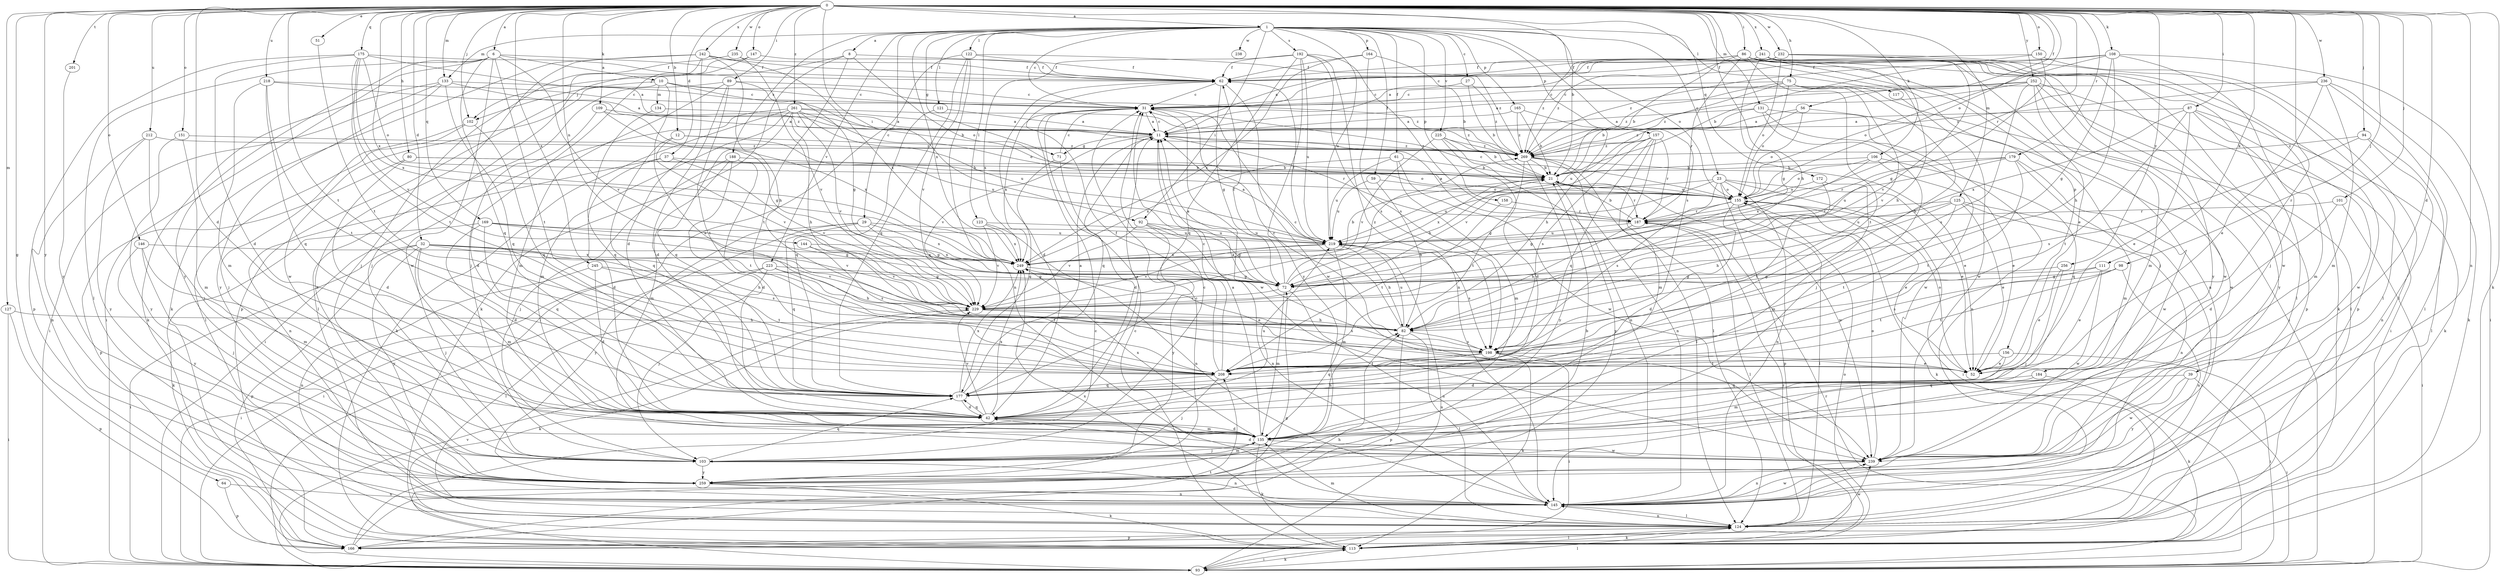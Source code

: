strict digraph  {
0;
1;
6;
8;
10;
11;
12;
21;
23;
27;
29;
31;
32;
37;
39;
42;
51;
52;
56;
59;
61;
62;
64;
71;
72;
75;
80;
82;
86;
87;
89;
92;
93;
94;
98;
101;
102;
103;
106;
108;
109;
111;
113;
117;
121;
122;
123;
124;
125;
127;
131;
133;
134;
135;
144;
145;
146;
147;
150;
151;
155;
156;
157;
158;
164;
165;
166;
169;
172;
175;
177;
179;
184;
187;
188;
192;
198;
201;
208;
212;
218;
219;
223;
225;
229;
232;
235;
236;
238;
239;
241;
242;
245;
249;
252;
256;
259;
261;
269;
0 -> 1  [label=a];
0 -> 6  [label=a];
0 -> 12  [label=b];
0 -> 21  [label=b];
0 -> 32  [label=d];
0 -> 37  [label=d];
0 -> 39  [label=d];
0 -> 42  [label=d];
0 -> 51  [label=e];
0 -> 56  [label=f];
0 -> 64  [label=g];
0 -> 75  [label=h];
0 -> 80  [label=h];
0 -> 82  [label=h];
0 -> 86  [label=i];
0 -> 87  [label=i];
0 -> 89  [label=i];
0 -> 92  [label=i];
0 -> 94  [label=j];
0 -> 98  [label=j];
0 -> 101  [label=j];
0 -> 102  [label=j];
0 -> 106  [label=k];
0 -> 108  [label=k];
0 -> 109  [label=k];
0 -> 111  [label=k];
0 -> 113  [label=k];
0 -> 125  [label=m];
0 -> 127  [label=m];
0 -> 131  [label=m];
0 -> 133  [label=m];
0 -> 144  [label=n];
0 -> 145  [label=n];
0 -> 146  [label=o];
0 -> 147  [label=o];
0 -> 150  [label=o];
0 -> 151  [label=o];
0 -> 155  [label=o];
0 -> 156  [label=p];
0 -> 169  [label=q];
0 -> 172  [label=q];
0 -> 175  [label=q];
0 -> 179  [label=r];
0 -> 184  [label=r];
0 -> 187  [label=r];
0 -> 201  [label=t];
0 -> 208  [label=t];
0 -> 212  [label=u];
0 -> 218  [label=u];
0 -> 232  [label=w];
0 -> 235  [label=w];
0 -> 236  [label=w];
0 -> 241  [label=x];
0 -> 242  [label=x];
0 -> 245  [label=x];
0 -> 249  [label=x];
0 -> 252  [label=y];
0 -> 256  [label=y];
0 -> 259  [label=y];
0 -> 261  [label=z];
1 -> 8  [label=a];
1 -> 23  [label=c];
1 -> 27  [label=c];
1 -> 29  [label=c];
1 -> 31  [label=c];
1 -> 59  [label=f];
1 -> 61  [label=f];
1 -> 71  [label=g];
1 -> 92  [label=i];
1 -> 117  [label=l];
1 -> 121  [label=l];
1 -> 122  [label=l];
1 -> 123  [label=l];
1 -> 133  [label=m];
1 -> 155  [label=o];
1 -> 157  [label=p];
1 -> 158  [label=p];
1 -> 164  [label=p];
1 -> 165  [label=p];
1 -> 188  [label=s];
1 -> 192  [label=s];
1 -> 198  [label=s];
1 -> 219  [label=u];
1 -> 223  [label=v];
1 -> 225  [label=v];
1 -> 238  [label=w];
1 -> 249  [label=x];
6 -> 10  [label=a];
6 -> 62  [label=f];
6 -> 93  [label=i];
6 -> 124  [label=l];
6 -> 177  [label=q];
6 -> 208  [label=t];
6 -> 229  [label=v];
6 -> 239  [label=w];
6 -> 259  [label=y];
8 -> 62  [label=f];
8 -> 102  [label=j];
8 -> 113  [label=k];
8 -> 155  [label=o];
8 -> 208  [label=t];
10 -> 21  [label=b];
10 -> 31  [label=c];
10 -> 52  [label=e];
10 -> 102  [label=j];
10 -> 134  [label=m];
10 -> 239  [label=w];
10 -> 269  [label=z];
11 -> 31  [label=c];
11 -> 71  [label=g];
11 -> 177  [label=q];
11 -> 187  [label=r];
11 -> 229  [label=v];
11 -> 269  [label=z];
12 -> 177  [label=q];
12 -> 219  [label=u];
12 -> 229  [label=v];
12 -> 269  [label=z];
21 -> 155  [label=o];
21 -> 187  [label=r];
21 -> 239  [label=w];
21 -> 249  [label=x];
21 -> 259  [label=y];
23 -> 52  [label=e];
23 -> 72  [label=g];
23 -> 93  [label=i];
23 -> 145  [label=n];
23 -> 155  [label=o];
23 -> 166  [label=p];
23 -> 198  [label=s];
23 -> 219  [label=u];
27 -> 21  [label=b];
27 -> 31  [label=c];
27 -> 269  [label=z];
29 -> 72  [label=g];
29 -> 93  [label=i];
29 -> 177  [label=q];
29 -> 219  [label=u];
29 -> 249  [label=x];
29 -> 259  [label=y];
31 -> 11  [label=a];
31 -> 239  [label=w];
31 -> 249  [label=x];
32 -> 82  [label=h];
32 -> 93  [label=i];
32 -> 103  [label=j];
32 -> 135  [label=m];
32 -> 166  [label=p];
32 -> 198  [label=s];
32 -> 229  [label=v];
32 -> 249  [label=x];
32 -> 259  [label=y];
37 -> 21  [label=b];
37 -> 42  [label=d];
37 -> 145  [label=n];
37 -> 229  [label=v];
39 -> 93  [label=i];
39 -> 177  [label=q];
39 -> 239  [label=w];
39 -> 259  [label=y];
42 -> 11  [label=a];
42 -> 135  [label=m];
42 -> 177  [label=q];
42 -> 219  [label=u];
42 -> 229  [label=v];
42 -> 249  [label=x];
51 -> 208  [label=t];
52 -> 11  [label=a];
52 -> 155  [label=o];
56 -> 11  [label=a];
56 -> 155  [label=o];
56 -> 239  [label=w];
56 -> 269  [label=z];
59 -> 82  [label=h];
59 -> 155  [label=o];
59 -> 219  [label=u];
61 -> 21  [label=b];
61 -> 135  [label=m];
61 -> 219  [label=u];
61 -> 239  [label=w];
61 -> 249  [label=x];
62 -> 31  [label=c];
62 -> 42  [label=d];
62 -> 72  [label=g];
62 -> 239  [label=w];
64 -> 145  [label=n];
64 -> 166  [label=p];
71 -> 31  [label=c];
71 -> 42  [label=d];
71 -> 177  [label=q];
72 -> 11  [label=a];
72 -> 21  [label=b];
72 -> 62  [label=f];
72 -> 135  [label=m];
72 -> 145  [label=n];
72 -> 229  [label=v];
72 -> 269  [label=z];
75 -> 21  [label=b];
75 -> 31  [label=c];
75 -> 82  [label=h];
75 -> 124  [label=l];
75 -> 155  [label=o];
75 -> 229  [label=v];
75 -> 269  [label=z];
80 -> 21  [label=b];
80 -> 42  [label=d];
80 -> 155  [label=o];
80 -> 166  [label=p];
82 -> 31  [label=c];
82 -> 124  [label=l];
82 -> 166  [label=p];
82 -> 198  [label=s];
82 -> 219  [label=u];
86 -> 11  [label=a];
86 -> 21  [label=b];
86 -> 62  [label=f];
86 -> 93  [label=i];
86 -> 103  [label=j];
86 -> 113  [label=k];
86 -> 124  [label=l];
86 -> 145  [label=n];
86 -> 166  [label=p];
86 -> 187  [label=r];
86 -> 208  [label=t];
86 -> 269  [label=z];
87 -> 11  [label=a];
87 -> 52  [label=e];
87 -> 113  [label=k];
87 -> 135  [label=m];
87 -> 208  [label=t];
87 -> 239  [label=w];
87 -> 249  [label=x];
89 -> 31  [label=c];
89 -> 42  [label=d];
89 -> 72  [label=g];
89 -> 124  [label=l];
89 -> 135  [label=m];
89 -> 208  [label=t];
92 -> 72  [label=g];
92 -> 145  [label=n];
92 -> 219  [label=u];
92 -> 229  [label=v];
92 -> 259  [label=y];
93 -> 113  [label=k];
93 -> 124  [label=l];
93 -> 187  [label=r];
93 -> 208  [label=t];
93 -> 219  [label=u];
93 -> 229  [label=v];
94 -> 124  [label=l];
94 -> 145  [label=n];
94 -> 198  [label=s];
94 -> 269  [label=z];
98 -> 72  [label=g];
98 -> 145  [label=n];
98 -> 198  [label=s];
98 -> 208  [label=t];
101 -> 42  [label=d];
101 -> 93  [label=i];
101 -> 187  [label=r];
102 -> 103  [label=j];
102 -> 124  [label=l];
102 -> 177  [label=q];
103 -> 31  [label=c];
103 -> 135  [label=m];
103 -> 145  [label=n];
103 -> 177  [label=q];
103 -> 259  [label=y];
106 -> 21  [label=b];
106 -> 52  [label=e];
106 -> 155  [label=o];
106 -> 177  [label=q];
106 -> 249  [label=x];
108 -> 62  [label=f];
108 -> 72  [label=g];
108 -> 82  [label=h];
108 -> 93  [label=i];
108 -> 103  [label=j];
108 -> 155  [label=o];
108 -> 269  [label=z];
109 -> 11  [label=a];
109 -> 42  [label=d];
109 -> 72  [label=g];
109 -> 249  [label=x];
111 -> 52  [label=e];
111 -> 72  [label=g];
111 -> 208  [label=t];
111 -> 239  [label=w];
113 -> 31  [label=c];
113 -> 93  [label=i];
113 -> 124  [label=l];
113 -> 155  [label=o];
113 -> 187  [label=r];
117 -> 239  [label=w];
121 -> 11  [label=a];
121 -> 177  [label=q];
122 -> 62  [label=f];
122 -> 93  [label=i];
122 -> 145  [label=n];
122 -> 177  [label=q];
122 -> 229  [label=v];
122 -> 269  [label=z];
123 -> 145  [label=n];
123 -> 219  [label=u];
123 -> 229  [label=v];
123 -> 249  [label=x];
124 -> 113  [label=k];
124 -> 135  [label=m];
124 -> 145  [label=n];
124 -> 166  [label=p];
124 -> 239  [label=w];
124 -> 249  [label=x];
125 -> 52  [label=e];
125 -> 82  [label=h];
125 -> 124  [label=l];
125 -> 145  [label=n];
125 -> 187  [label=r];
125 -> 208  [label=t];
125 -> 219  [label=u];
127 -> 82  [label=h];
127 -> 93  [label=i];
127 -> 166  [label=p];
131 -> 11  [label=a];
131 -> 103  [label=j];
131 -> 145  [label=n];
131 -> 219  [label=u];
131 -> 239  [label=w];
133 -> 11  [label=a];
133 -> 31  [label=c];
133 -> 93  [label=i];
133 -> 113  [label=k];
133 -> 177  [label=q];
133 -> 259  [label=y];
134 -> 11  [label=a];
134 -> 177  [label=q];
135 -> 11  [label=a];
135 -> 42  [label=d];
135 -> 82  [label=h];
135 -> 103  [label=j];
135 -> 113  [label=k];
135 -> 239  [label=w];
135 -> 249  [label=x];
144 -> 198  [label=s];
144 -> 229  [label=v];
144 -> 249  [label=x];
145 -> 124  [label=l];
145 -> 239  [label=w];
146 -> 103  [label=j];
146 -> 135  [label=m];
146 -> 249  [label=x];
146 -> 259  [label=y];
147 -> 62  [label=f];
147 -> 103  [label=j];
147 -> 166  [label=p];
150 -> 21  [label=b];
150 -> 62  [label=f];
150 -> 72  [label=g];
150 -> 124  [label=l];
151 -> 135  [label=m];
151 -> 259  [label=y];
151 -> 269  [label=z];
155 -> 31  [label=c];
155 -> 42  [label=d];
155 -> 52  [label=e];
155 -> 72  [label=g];
155 -> 113  [label=k];
155 -> 124  [label=l];
155 -> 187  [label=r];
156 -> 42  [label=d];
156 -> 52  [label=e];
156 -> 93  [label=i];
156 -> 208  [label=t];
157 -> 124  [label=l];
157 -> 135  [label=m];
157 -> 177  [label=q];
157 -> 187  [label=r];
157 -> 198  [label=s];
157 -> 229  [label=v];
157 -> 269  [label=z];
158 -> 187  [label=r];
158 -> 208  [label=t];
164 -> 21  [label=b];
164 -> 62  [label=f];
164 -> 198  [label=s];
164 -> 249  [label=x];
165 -> 11  [label=a];
165 -> 21  [label=b];
165 -> 82  [label=h];
165 -> 269  [label=z];
166 -> 31  [label=c];
166 -> 72  [label=g];
166 -> 82  [label=h];
169 -> 42  [label=d];
169 -> 72  [label=g];
169 -> 113  [label=k];
169 -> 177  [label=q];
169 -> 219  [label=u];
169 -> 229  [label=v];
172 -> 135  [label=m];
172 -> 155  [label=o];
172 -> 208  [label=t];
175 -> 11  [label=a];
175 -> 42  [label=d];
175 -> 62  [label=f];
175 -> 155  [label=o];
175 -> 166  [label=p];
175 -> 208  [label=t];
175 -> 229  [label=v];
175 -> 249  [label=x];
177 -> 11  [label=a];
177 -> 42  [label=d];
177 -> 249  [label=x];
179 -> 21  [label=b];
179 -> 135  [label=m];
179 -> 187  [label=r];
179 -> 208  [label=t];
179 -> 219  [label=u];
179 -> 239  [label=w];
184 -> 113  [label=k];
184 -> 135  [label=m];
184 -> 177  [label=q];
187 -> 11  [label=a];
187 -> 21  [label=b];
187 -> 82  [label=h];
187 -> 124  [label=l];
187 -> 219  [label=u];
188 -> 21  [label=b];
188 -> 42  [label=d];
188 -> 103  [label=j];
188 -> 135  [label=m];
188 -> 208  [label=t];
192 -> 62  [label=f];
192 -> 145  [label=n];
192 -> 177  [label=q];
192 -> 187  [label=r];
192 -> 198  [label=s];
192 -> 219  [label=u];
192 -> 249  [label=x];
192 -> 259  [label=y];
198 -> 31  [label=c];
198 -> 52  [label=e];
198 -> 93  [label=i];
198 -> 113  [label=k];
198 -> 177  [label=q];
198 -> 208  [label=t];
201 -> 259  [label=y];
208 -> 31  [label=c];
208 -> 62  [label=f];
208 -> 103  [label=j];
208 -> 177  [label=q];
212 -> 103  [label=j];
212 -> 145  [label=n];
212 -> 259  [label=y];
212 -> 269  [label=z];
218 -> 31  [label=c];
218 -> 135  [label=m];
218 -> 177  [label=q];
218 -> 208  [label=t];
218 -> 269  [label=z];
219 -> 11  [label=a];
219 -> 62  [label=f];
219 -> 82  [label=h];
219 -> 135  [label=m];
219 -> 198  [label=s];
219 -> 229  [label=v];
219 -> 249  [label=x];
223 -> 72  [label=g];
223 -> 82  [label=h];
223 -> 93  [label=i];
223 -> 103  [label=j];
223 -> 124  [label=l];
223 -> 208  [label=t];
225 -> 21  [label=b];
225 -> 42  [label=d];
225 -> 145  [label=n];
225 -> 229  [label=v];
225 -> 269  [label=z];
229 -> 82  [label=h];
229 -> 113  [label=k];
229 -> 198  [label=s];
232 -> 31  [label=c];
232 -> 62  [label=f];
232 -> 124  [label=l];
232 -> 155  [label=o];
232 -> 229  [label=v];
232 -> 239  [label=w];
232 -> 269  [label=z];
235 -> 62  [label=f];
235 -> 103  [label=j];
235 -> 229  [label=v];
236 -> 31  [label=c];
236 -> 52  [label=e];
236 -> 113  [label=k];
236 -> 124  [label=l];
236 -> 135  [label=m];
236 -> 269  [label=z];
239 -> 42  [label=d];
239 -> 145  [label=n];
239 -> 155  [label=o];
241 -> 11  [label=a];
241 -> 52  [label=e];
241 -> 62  [label=f];
241 -> 72  [label=g];
241 -> 82  [label=h];
241 -> 166  [label=p];
241 -> 259  [label=y];
242 -> 42  [label=d];
242 -> 62  [label=f];
242 -> 82  [label=h];
242 -> 103  [label=j];
242 -> 113  [label=k];
242 -> 145  [label=n];
242 -> 249  [label=x];
245 -> 42  [label=d];
245 -> 72  [label=g];
245 -> 145  [label=n];
245 -> 208  [label=t];
249 -> 21  [label=b];
249 -> 52  [label=e];
249 -> 72  [label=g];
252 -> 11  [label=a];
252 -> 31  [label=c];
252 -> 93  [label=i];
252 -> 135  [label=m];
252 -> 198  [label=s];
252 -> 239  [label=w];
252 -> 259  [label=y];
252 -> 269  [label=z];
256 -> 52  [label=e];
256 -> 72  [label=g];
256 -> 103  [label=j];
259 -> 21  [label=b];
259 -> 31  [label=c];
259 -> 113  [label=k];
259 -> 145  [label=n];
261 -> 11  [label=a];
261 -> 82  [label=h];
261 -> 93  [label=i];
261 -> 113  [label=k];
261 -> 135  [label=m];
261 -> 155  [label=o];
261 -> 177  [label=q];
261 -> 219  [label=u];
261 -> 229  [label=v];
261 -> 269  [label=z];
269 -> 21  [label=b];
269 -> 52  [label=e];
269 -> 124  [label=l];
269 -> 145  [label=n];
269 -> 208  [label=t];
269 -> 259  [label=y];
}

